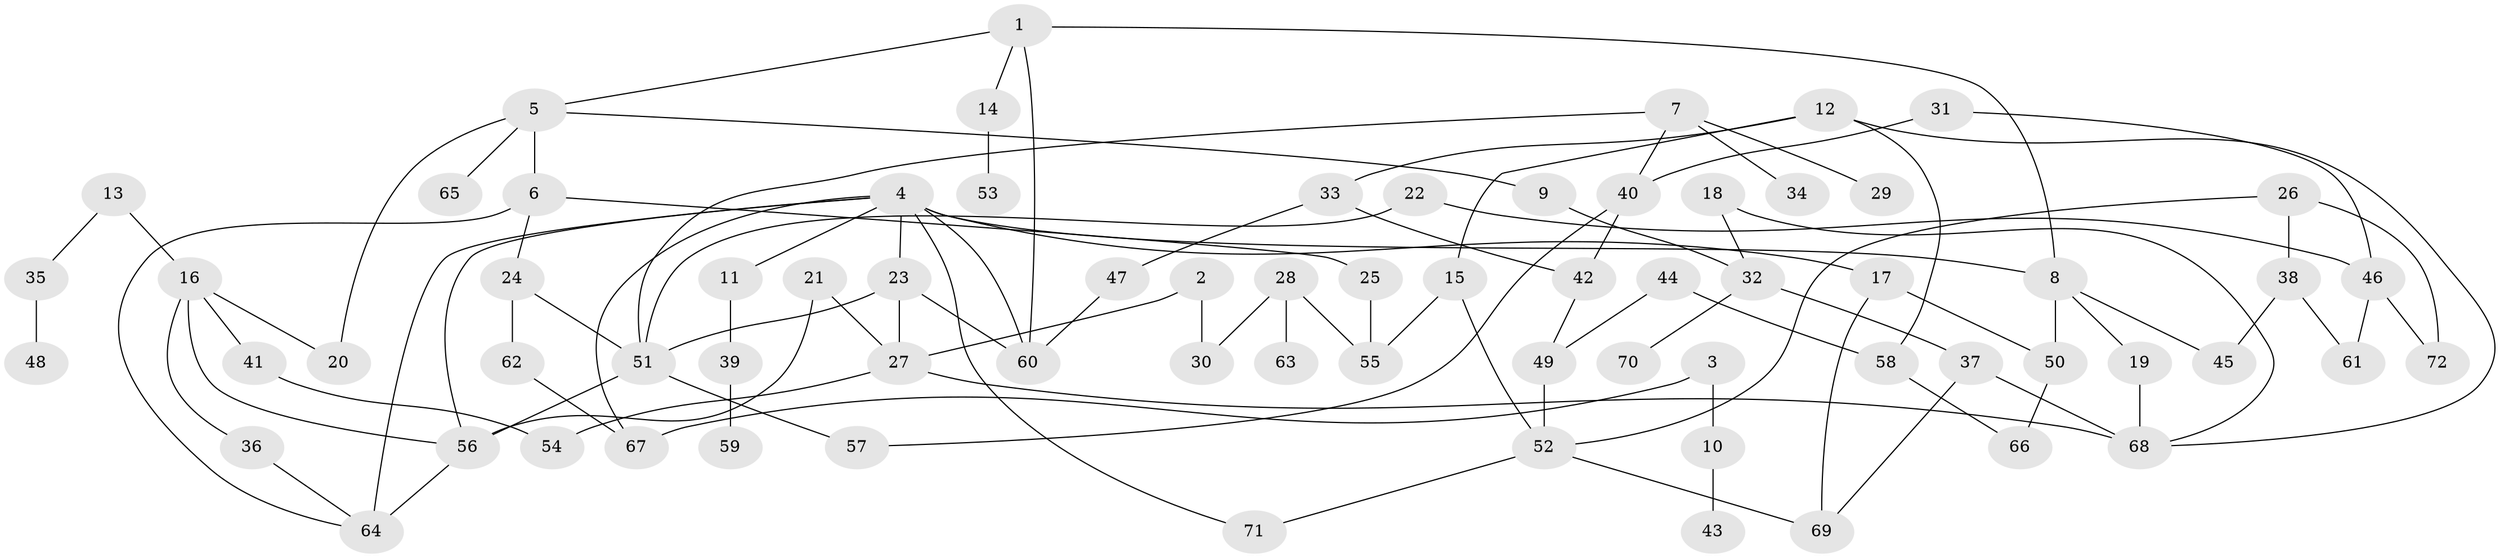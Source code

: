 // original degree distribution, {7: 0.013986013986013986, 3: 0.1888111888111888, 6: 0.027972027972027972, 11: 0.006993006993006993, 4: 0.09090909090909091, 2: 0.34265734265734266, 8: 0.006993006993006993, 1: 0.3006993006993007, 5: 0.02097902097902098}
// Generated by graph-tools (version 1.1) at 2025/36/03/04/25 23:36:02]
// undirected, 72 vertices, 101 edges
graph export_dot {
  node [color=gray90,style=filled];
  1;
  2;
  3;
  4;
  5;
  6;
  7;
  8;
  9;
  10;
  11;
  12;
  13;
  14;
  15;
  16;
  17;
  18;
  19;
  20;
  21;
  22;
  23;
  24;
  25;
  26;
  27;
  28;
  29;
  30;
  31;
  32;
  33;
  34;
  35;
  36;
  37;
  38;
  39;
  40;
  41;
  42;
  43;
  44;
  45;
  46;
  47;
  48;
  49;
  50;
  51;
  52;
  53;
  54;
  55;
  56;
  57;
  58;
  59;
  60;
  61;
  62;
  63;
  64;
  65;
  66;
  67;
  68;
  69;
  70;
  71;
  72;
  1 -- 5 [weight=1.0];
  1 -- 8 [weight=1.0];
  1 -- 14 [weight=1.0];
  1 -- 60 [weight=1.0];
  2 -- 27 [weight=1.0];
  2 -- 30 [weight=1.0];
  3 -- 10 [weight=1.0];
  3 -- 67 [weight=1.0];
  4 -- 8 [weight=1.0];
  4 -- 11 [weight=1.0];
  4 -- 17 [weight=1.0];
  4 -- 23 [weight=1.0];
  4 -- 56 [weight=1.0];
  4 -- 60 [weight=2.0];
  4 -- 64 [weight=1.0];
  4 -- 67 [weight=1.0];
  4 -- 71 [weight=1.0];
  5 -- 6 [weight=1.0];
  5 -- 9 [weight=1.0];
  5 -- 20 [weight=1.0];
  5 -- 65 [weight=1.0];
  6 -- 24 [weight=1.0];
  6 -- 25 [weight=1.0];
  6 -- 64 [weight=1.0];
  7 -- 29 [weight=1.0];
  7 -- 34 [weight=1.0];
  7 -- 40 [weight=1.0];
  7 -- 51 [weight=1.0];
  8 -- 19 [weight=1.0];
  8 -- 45 [weight=1.0];
  8 -- 50 [weight=1.0];
  9 -- 32 [weight=1.0];
  10 -- 43 [weight=1.0];
  11 -- 39 [weight=1.0];
  12 -- 15 [weight=1.0];
  12 -- 33 [weight=1.0];
  12 -- 58 [weight=1.0];
  12 -- 68 [weight=1.0];
  13 -- 16 [weight=1.0];
  13 -- 35 [weight=1.0];
  14 -- 53 [weight=1.0];
  15 -- 52 [weight=1.0];
  15 -- 55 [weight=1.0];
  16 -- 20 [weight=1.0];
  16 -- 36 [weight=1.0];
  16 -- 41 [weight=1.0];
  16 -- 56 [weight=1.0];
  17 -- 50 [weight=1.0];
  17 -- 69 [weight=1.0];
  18 -- 32 [weight=1.0];
  18 -- 68 [weight=1.0];
  19 -- 68 [weight=1.0];
  21 -- 27 [weight=1.0];
  21 -- 56 [weight=1.0];
  22 -- 46 [weight=1.0];
  22 -- 51 [weight=1.0];
  23 -- 27 [weight=1.0];
  23 -- 51 [weight=1.0];
  23 -- 60 [weight=1.0];
  24 -- 51 [weight=1.0];
  24 -- 62 [weight=1.0];
  25 -- 55 [weight=1.0];
  26 -- 38 [weight=1.0];
  26 -- 52 [weight=1.0];
  26 -- 72 [weight=1.0];
  27 -- 54 [weight=1.0];
  27 -- 68 [weight=1.0];
  28 -- 30 [weight=1.0];
  28 -- 55 [weight=1.0];
  28 -- 63 [weight=1.0];
  31 -- 40 [weight=1.0];
  31 -- 46 [weight=1.0];
  32 -- 37 [weight=1.0];
  32 -- 70 [weight=1.0];
  33 -- 42 [weight=1.0];
  33 -- 47 [weight=1.0];
  35 -- 48 [weight=1.0];
  36 -- 64 [weight=1.0];
  37 -- 68 [weight=1.0];
  37 -- 69 [weight=1.0];
  38 -- 45 [weight=1.0];
  38 -- 61 [weight=1.0];
  39 -- 59 [weight=1.0];
  40 -- 42 [weight=1.0];
  40 -- 57 [weight=1.0];
  41 -- 54 [weight=1.0];
  42 -- 49 [weight=1.0];
  44 -- 49 [weight=1.0];
  44 -- 58 [weight=1.0];
  46 -- 61 [weight=1.0];
  46 -- 72 [weight=1.0];
  47 -- 60 [weight=1.0];
  49 -- 52 [weight=1.0];
  50 -- 66 [weight=1.0];
  51 -- 56 [weight=1.0];
  51 -- 57 [weight=1.0];
  52 -- 69 [weight=1.0];
  52 -- 71 [weight=1.0];
  56 -- 64 [weight=1.0];
  58 -- 66 [weight=1.0];
  62 -- 67 [weight=1.0];
}
